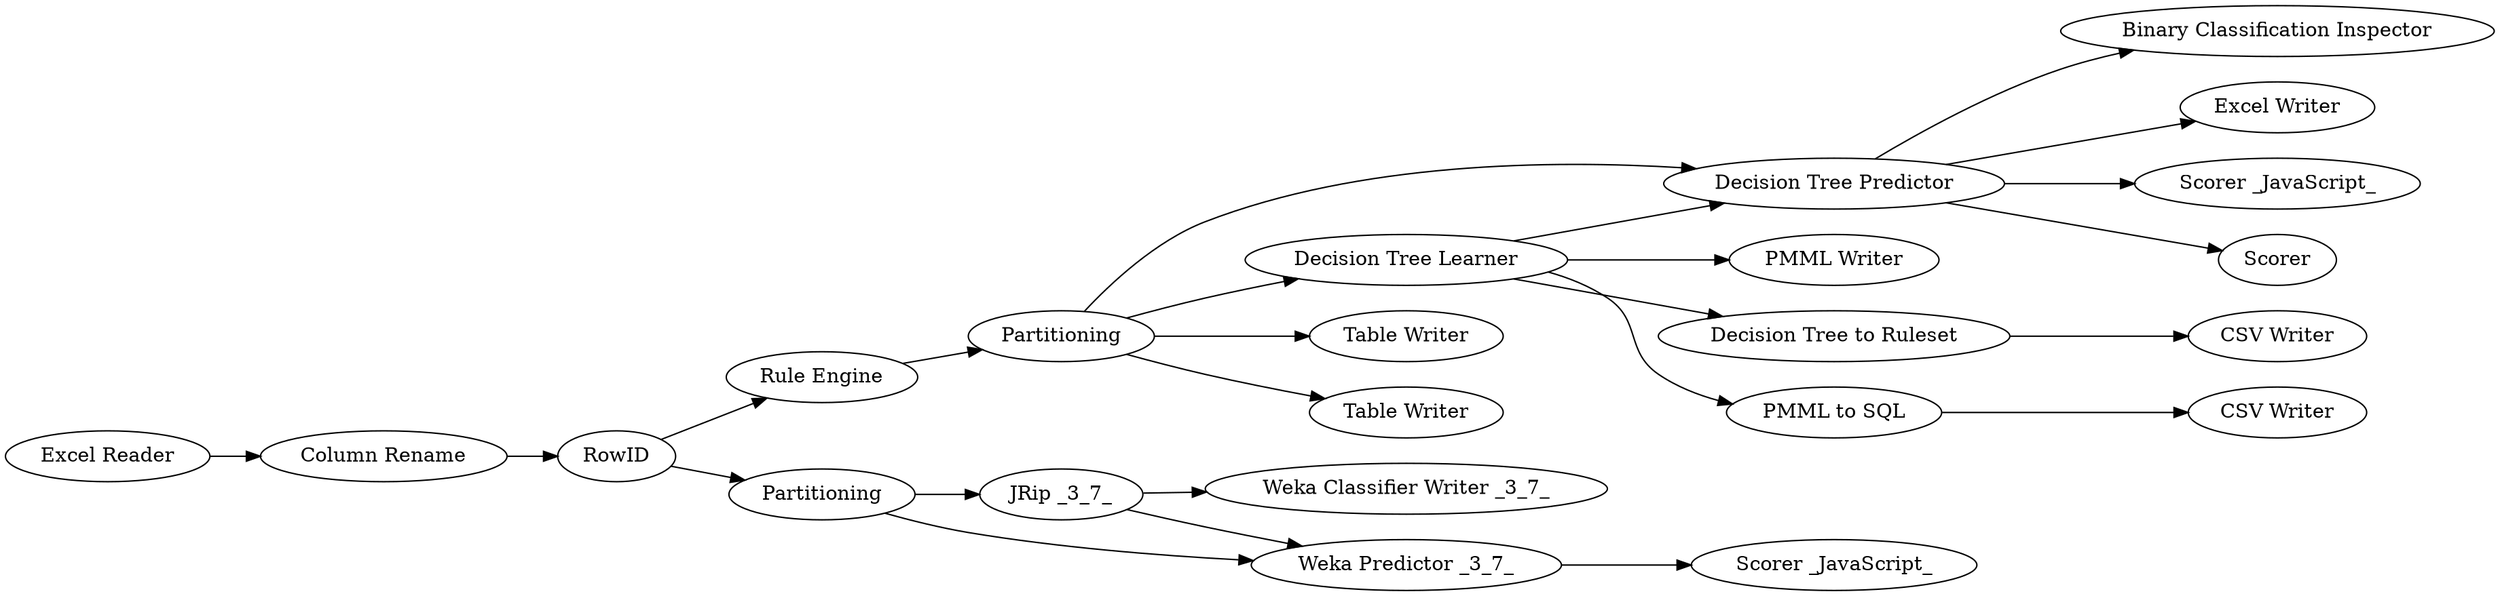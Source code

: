 digraph {
	472 -> 480
	476 -> 497
	473 -> 495
	473 -> 496
	474 -> 476
	467 -> 490
	471 -> 472
	481 -> 473
	474 -> 492
	473 -> 467
	474 -> 467
	478 -> 494
	501 -> 500
	467 -> 491
	473 -> 474
	467 -> 498
	500 -> 504
	474 -> 478
	480 -> 501
	480 -> 481
	467 -> 499
	500 -> 502
	504 -> 505
	501 -> 504
	474 [label="Decision Tree Learner"]
	476 [label="Decision Tree to Ruleset"]
	498 [label="Binary Classification Inspector"]
	501 [label=Partitioning]
	502 [label="Weka Classifier Writer _3_7_"]
	504 [label="Weka Predictor _3_7_"]
	490 [label="Scorer _JavaScript_"]
	471 [label="Excel Reader"]
	505 [label="Scorer _JavaScript_"]
	467 [label="Decision Tree Predictor"]
	480 [label=RowID]
	499 [label="Excel Writer"]
	500 [label="JRip _3_7_"]
	481 [label="Rule Engine"]
	496 [label="Table Writer"]
	494 [label="CSV Writer"]
	497 [label="CSV Writer"]
	491 [label=Scorer]
	495 [label="Table Writer"]
	478 [label="PMML to SQL"]
	492 [label="PMML Writer"]
	472 [label="Column Rename"]
	473 [label=Partitioning]
	rankdir=LR
}
